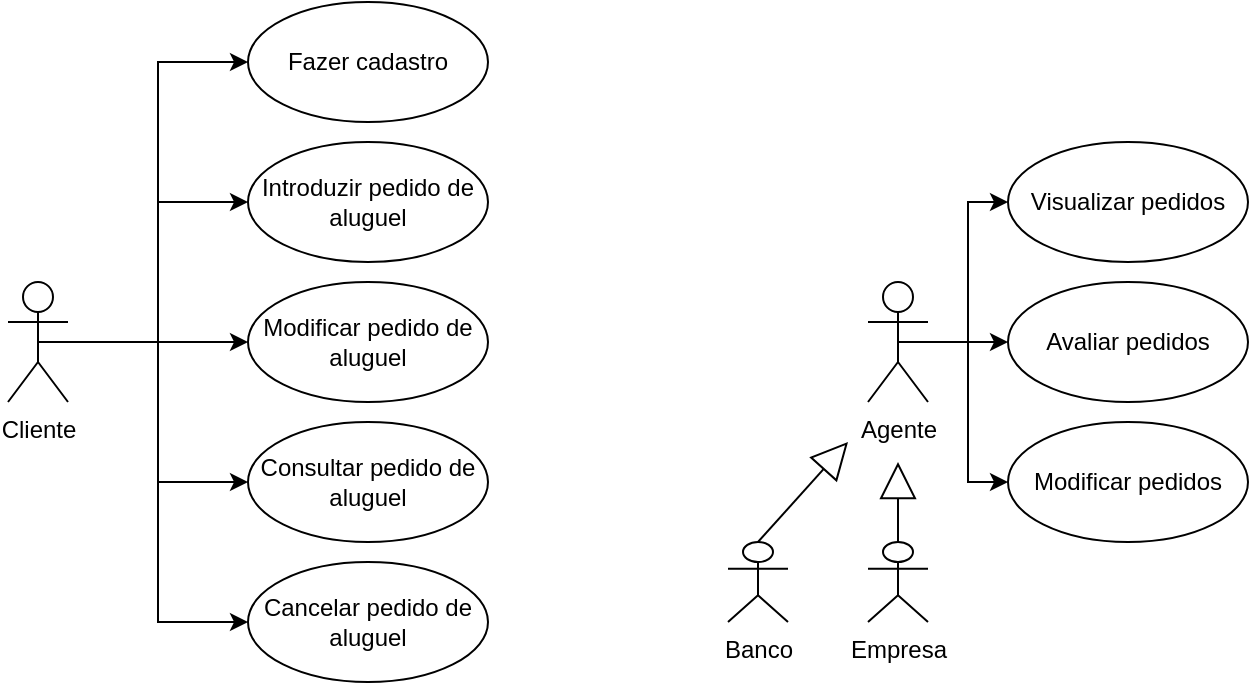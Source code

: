 <mxfile version="21.6.8" type="device">
  <diagram name="Page-1" id="4rip2D-0fzoT0wt7k9NA">
    <mxGraphModel dx="1026" dy="630" grid="1" gridSize="10" guides="1" tooltips="1" connect="1" arrows="1" fold="1" page="1" pageScale="1" pageWidth="850" pageHeight="1100" math="0" shadow="0">
      <root>
        <mxCell id="0" />
        <mxCell id="1" parent="0" />
        <mxCell id="yqxpVMBeLo2G21QevT2K-17" style="edgeStyle=orthogonalEdgeStyle;rounded=0;orthogonalLoop=1;jettySize=auto;html=1;exitX=0.5;exitY=0.5;exitDx=0;exitDy=0;exitPerimeter=0;entryX=0;entryY=0.5;entryDx=0;entryDy=0;" parent="1" source="yqxpVMBeLo2G21QevT2K-1" target="yqxpVMBeLo2G21QevT2K-4" edge="1">
          <mxGeometry relative="1" as="geometry" />
        </mxCell>
        <mxCell id="yqxpVMBeLo2G21QevT2K-18" style="edgeStyle=orthogonalEdgeStyle;rounded=0;orthogonalLoop=1;jettySize=auto;html=1;exitX=0.5;exitY=0.5;exitDx=0;exitDy=0;exitPerimeter=0;entryX=0;entryY=0.5;entryDx=0;entryDy=0;" parent="1" source="yqxpVMBeLo2G21QevT2K-1" target="yqxpVMBeLo2G21QevT2K-2" edge="1">
          <mxGeometry relative="1" as="geometry" />
        </mxCell>
        <mxCell id="yqxpVMBeLo2G21QevT2K-19" style="edgeStyle=orthogonalEdgeStyle;rounded=0;orthogonalLoop=1;jettySize=auto;html=1;exitX=0.5;exitY=0.5;exitDx=0;exitDy=0;exitPerimeter=0;entryX=0;entryY=0.5;entryDx=0;entryDy=0;" parent="1" source="yqxpVMBeLo2G21QevT2K-1" target="yqxpVMBeLo2G21QevT2K-3" edge="1">
          <mxGeometry relative="1" as="geometry" />
        </mxCell>
        <mxCell id="yqxpVMBeLo2G21QevT2K-20" style="edgeStyle=orthogonalEdgeStyle;rounded=0;orthogonalLoop=1;jettySize=auto;html=1;exitX=0.5;exitY=0.5;exitDx=0;exitDy=0;exitPerimeter=0;entryX=0;entryY=0.5;entryDx=0;entryDy=0;" parent="1" source="yqxpVMBeLo2G21QevT2K-1" target="yqxpVMBeLo2G21QevT2K-6" edge="1">
          <mxGeometry relative="1" as="geometry" />
        </mxCell>
        <mxCell id="yqxpVMBeLo2G21QevT2K-21" style="edgeStyle=orthogonalEdgeStyle;rounded=0;orthogonalLoop=1;jettySize=auto;html=1;exitX=0.5;exitY=0.5;exitDx=0;exitDy=0;exitPerimeter=0;entryX=0;entryY=0.5;entryDx=0;entryDy=0;" parent="1" source="yqxpVMBeLo2G21QevT2K-1" target="yqxpVMBeLo2G21QevT2K-5" edge="1">
          <mxGeometry relative="1" as="geometry" />
        </mxCell>
        <mxCell id="yqxpVMBeLo2G21QevT2K-1" value="Cliente" style="shape=umlActor;verticalLabelPosition=bottom;verticalAlign=top;html=1;outlineConnect=0;" parent="1" vertex="1">
          <mxGeometry x="120" y="220" width="30" height="60" as="geometry" />
        </mxCell>
        <mxCell id="yqxpVMBeLo2G21QevT2K-2" value="Fazer cadastro" style="ellipse;whiteSpace=wrap;html=1;" parent="1" vertex="1">
          <mxGeometry x="240" y="80" width="120" height="60" as="geometry" />
        </mxCell>
        <mxCell id="yqxpVMBeLo2G21QevT2K-3" value="Introduzir pedido de aluguel" style="ellipse;whiteSpace=wrap;html=1;" parent="1" vertex="1">
          <mxGeometry x="240" y="150" width="120" height="60" as="geometry" />
        </mxCell>
        <mxCell id="yqxpVMBeLo2G21QevT2K-4" value="Modificar pedido de aluguel" style="ellipse;whiteSpace=wrap;html=1;" parent="1" vertex="1">
          <mxGeometry x="240" y="220" width="120" height="60" as="geometry" />
        </mxCell>
        <mxCell id="yqxpVMBeLo2G21QevT2K-5" value="Cancelar pedido de aluguel" style="ellipse;whiteSpace=wrap;html=1;" parent="1" vertex="1">
          <mxGeometry x="240" y="360" width="120" height="60" as="geometry" />
        </mxCell>
        <mxCell id="yqxpVMBeLo2G21QevT2K-6" value="Consultar pedido de aluguel" style="ellipse;whiteSpace=wrap;html=1;" parent="1" vertex="1">
          <mxGeometry x="240" y="290" width="120" height="60" as="geometry" />
        </mxCell>
        <mxCell id="yqxpVMBeLo2G21QevT2K-7" value="Modificar pedidos" style="ellipse;whiteSpace=wrap;html=1;" parent="1" vertex="1">
          <mxGeometry x="620" y="290" width="120" height="60" as="geometry" />
        </mxCell>
        <mxCell id="yqxpVMBeLo2G21QevT2K-8" value="Avaliar pedidos" style="ellipse;whiteSpace=wrap;html=1;" parent="1" vertex="1">
          <mxGeometry x="620" y="220" width="120" height="60" as="geometry" />
        </mxCell>
        <mxCell id="yqxpVMBeLo2G21QevT2K-9" value="Visualizar pedidos" style="ellipse;whiteSpace=wrap;html=1;" parent="1" vertex="1">
          <mxGeometry x="620" y="150" width="120" height="60" as="geometry" />
        </mxCell>
        <mxCell id="yqxpVMBeLo2G21QevT2K-24" style="edgeStyle=orthogonalEdgeStyle;rounded=0;orthogonalLoop=1;jettySize=auto;html=1;exitX=0.5;exitY=0.5;exitDx=0;exitDy=0;exitPerimeter=0;entryX=0;entryY=0.5;entryDx=0;entryDy=0;" parent="1" source="yqxpVMBeLo2G21QevT2K-22" target="yqxpVMBeLo2G21QevT2K-9" edge="1">
          <mxGeometry relative="1" as="geometry" />
        </mxCell>
        <mxCell id="yqxpVMBeLo2G21QevT2K-25" style="edgeStyle=orthogonalEdgeStyle;rounded=0;orthogonalLoop=1;jettySize=auto;html=1;exitX=0.5;exitY=0.5;exitDx=0;exitDy=0;exitPerimeter=0;entryX=0;entryY=0.5;entryDx=0;entryDy=0;" parent="1" source="yqxpVMBeLo2G21QevT2K-22" target="yqxpVMBeLo2G21QevT2K-8" edge="1">
          <mxGeometry relative="1" as="geometry" />
        </mxCell>
        <mxCell id="yqxpVMBeLo2G21QevT2K-26" style="edgeStyle=orthogonalEdgeStyle;rounded=0;orthogonalLoop=1;jettySize=auto;html=1;exitX=0.5;exitY=0.5;exitDx=0;exitDy=0;exitPerimeter=0;entryX=0;entryY=0.5;entryDx=0;entryDy=0;" parent="1" source="yqxpVMBeLo2G21QevT2K-22" target="yqxpVMBeLo2G21QevT2K-7" edge="1">
          <mxGeometry relative="1" as="geometry" />
        </mxCell>
        <mxCell id="yqxpVMBeLo2G21QevT2K-22" value="Agente" style="shape=umlActor;verticalLabelPosition=bottom;verticalAlign=top;html=1;outlineConnect=0;" parent="1" vertex="1">
          <mxGeometry x="550" y="220" width="30" height="60" as="geometry" />
        </mxCell>
        <mxCell id="CJXo-GV7LsqhDXCkRjpl-1" value="Banco" style="shape=umlActor;verticalLabelPosition=bottom;verticalAlign=top;html=1;outlineConnect=0;" vertex="1" parent="1">
          <mxGeometry x="480" y="350" width="30" height="40" as="geometry" />
        </mxCell>
        <mxCell id="CJXo-GV7LsqhDXCkRjpl-3" value="Empresa" style="shape=umlActor;verticalLabelPosition=bottom;verticalAlign=top;html=1;outlineConnect=0;" vertex="1" parent="1">
          <mxGeometry x="550" y="350" width="30" height="40" as="geometry" />
        </mxCell>
        <mxCell id="CJXo-GV7LsqhDXCkRjpl-7" value="" style="endArrow=block;endSize=16;endFill=0;html=1;rounded=0;exitX=0.5;exitY=0;exitDx=0;exitDy=0;exitPerimeter=0;" edge="1" parent="1" source="CJXo-GV7LsqhDXCkRjpl-1">
          <mxGeometry width="160" relative="1" as="geometry">
            <mxPoint x="450" y="320" as="sourcePoint" />
            <mxPoint x="540" y="300" as="targetPoint" />
          </mxGeometry>
        </mxCell>
        <mxCell id="CJXo-GV7LsqhDXCkRjpl-8" value="" style="endArrow=block;endSize=16;endFill=0;html=1;rounded=0;exitX=0.5;exitY=0;exitDx=0;exitDy=0;exitPerimeter=0;" edge="1" parent="1" source="CJXo-GV7LsqhDXCkRjpl-3">
          <mxGeometry width="160" relative="1" as="geometry">
            <mxPoint x="505" y="360" as="sourcePoint" />
            <mxPoint x="565" y="310" as="targetPoint" />
            <mxPoint as="offset" />
          </mxGeometry>
        </mxCell>
      </root>
    </mxGraphModel>
  </diagram>
</mxfile>
